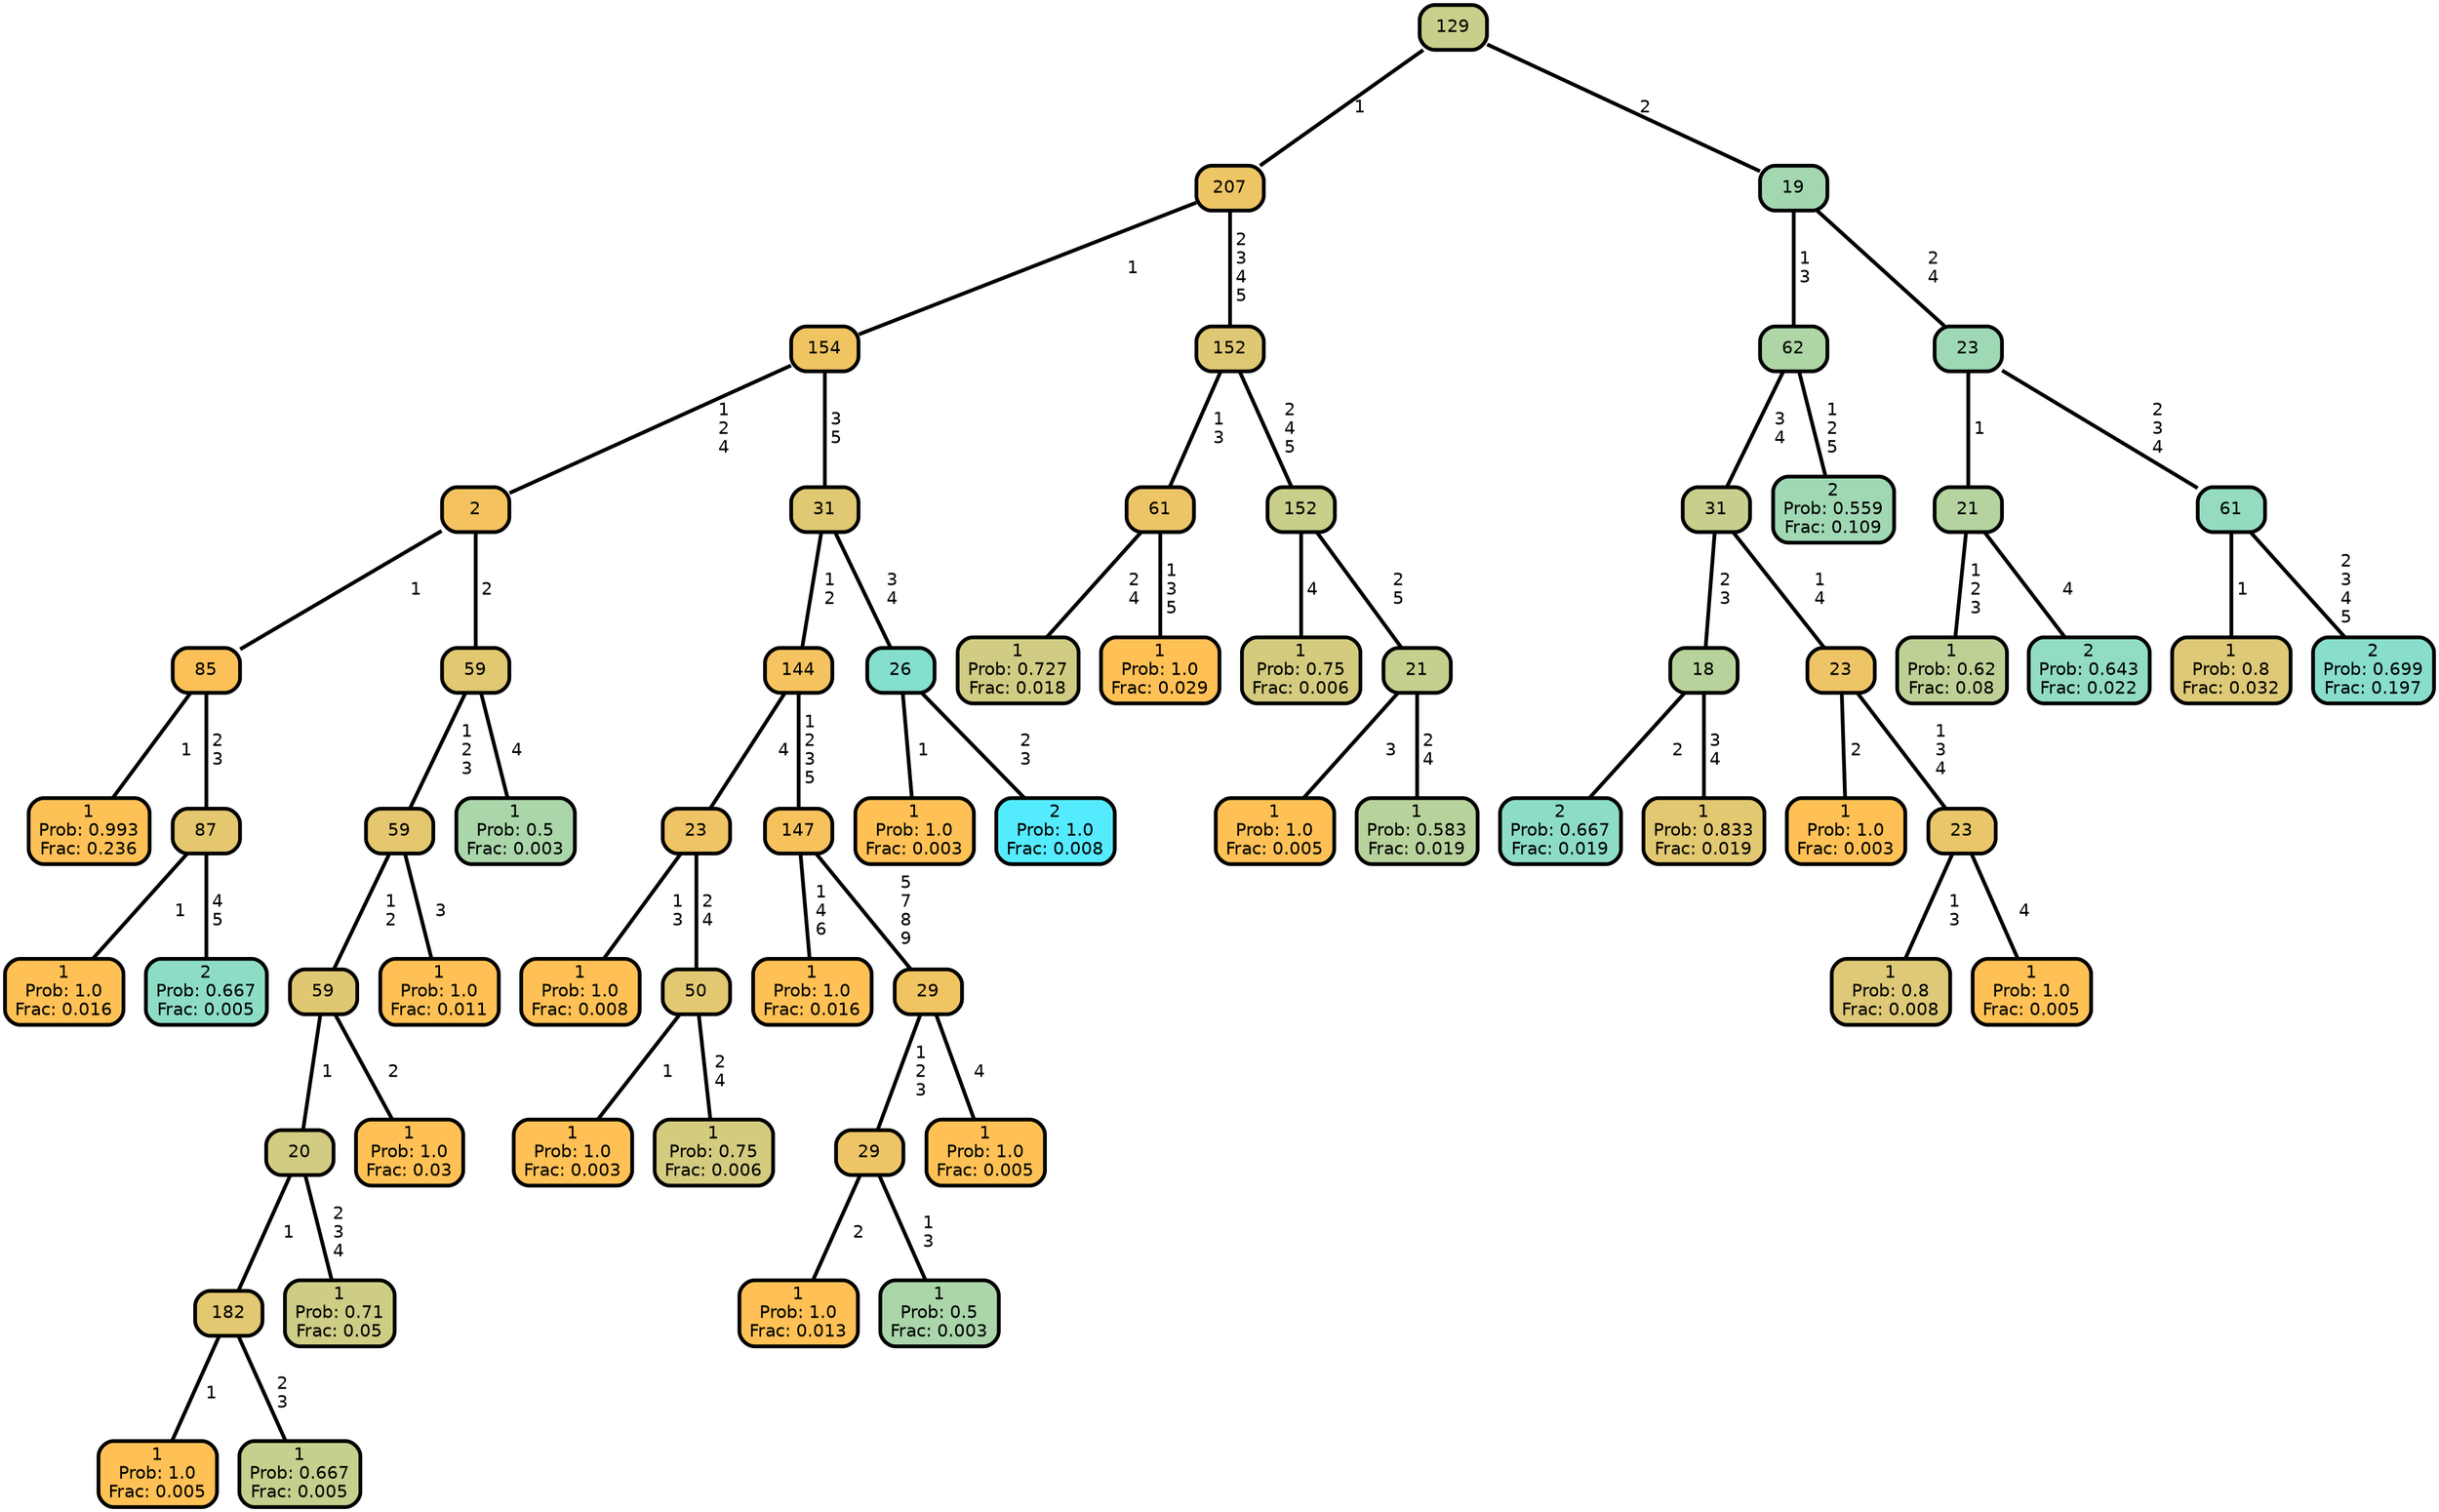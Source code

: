 graph Tree {
node [shape=box, style="filled, rounded",color="black",penwidth="3",fontcolor="black",                 fontname=helvetica] ;
graph [ranksep="0 equally", splines=straight,                 bgcolor=transparent, dpi=200] ;
edge [fontname=helvetica, color=black] ;
0 [label="1
Prob: 0.993
Frac: 0.236", fillcolor="#fdc156"] ;
1 [label="85", fillcolor="#fbc158"] ;
2 [label="1
Prob: 1.0
Frac: 0.016", fillcolor="#ffc155"] ;
3 [label="87", fillcolor="#e4c76f"] ;
4 [label="2
Prob: 0.667
Frac: 0.005", fillcolor="#8dddc6"] ;
5 [label="2", fillcolor="#f4c35f"] ;
6 [label="1
Prob: 1.0
Frac: 0.005", fillcolor="#ffc155"] ;
7 [label="182", fillcolor="#e2c871"] ;
8 [label="1
Prob: 0.667
Frac: 0.005", fillcolor="#c6cf8d"] ;
9 [label="20", fillcolor="#d1cc82"] ;
10 [label="1
Prob: 0.71
Frac: 0.05", fillcolor="#cdcd86"] ;
11 [label="59", fillcolor="#e0c873"] ;
12 [label="1
Prob: 1.0
Frac: 0.03", fillcolor="#ffc155"] ;
13 [label="59", fillcolor="#e4c76f"] ;
14 [label="1
Prob: 1.0
Frac: 0.011", fillcolor="#ffc155"] ;
15 [label="59", fillcolor="#e2c871"] ;
16 [label="1
Prob: 0.5
Frac: 0.003", fillcolor="#aad6aa"] ;
17 [label="154", fillcolor="#f1c462"] ;
18 [label="1
Prob: 1.0
Frac: 0.008", fillcolor="#ffc155"] ;
19 [label="23", fillcolor="#efc464"] ;
20 [label="1
Prob: 1.0
Frac: 0.003", fillcolor="#ffc155"] ;
21 [label="50", fillcolor="#e2c871"] ;
22 [label="1
Prob: 0.75
Frac: 0.006", fillcolor="#d4cb7f"] ;
23 [label="144", fillcolor="#f5c35f"] ;
24 [label="1
Prob: 1.0
Frac: 0.016", fillcolor="#ffc155"] ;
25 [label="147", fillcolor="#f7c25c"] ;
26 [label="1
Prob: 1.0
Frac: 0.013", fillcolor="#ffc155"] ;
27 [label="29", fillcolor="#eec566"] ;
28 [label="1
Prob: 0.5
Frac: 0.003", fillcolor="#aad6aa"] ;
29 [label="29", fillcolor="#f1c462"] ;
30 [label="1
Prob: 1.0
Frac: 0.005", fillcolor="#ffc155"] ;
31 [label="31", fillcolor="#e1c872"] ;
32 [label="1
Prob: 1.0
Frac: 0.003", fillcolor="#ffc155"] ;
33 [label="26", fillcolor="#85dfce"] ;
34 [label="2
Prob: 1.0
Frac: 0.008", fillcolor="#55ebff"] ;
35 [label="207", fillcolor="#eec565"] ;
36 [label="1
Prob: 0.727
Frac: 0.018", fillcolor="#d0cc83"] ;
37 [label="61", fillcolor="#edc566"] ;
38 [label="1
Prob: 1.0
Frac: 0.029", fillcolor="#ffc155"] ;
39 [label="152", fillcolor="#dfc874"] ;
40 [label="1
Prob: 0.75
Frac: 0.006", fillcolor="#d4cb7f"] ;
41 [label="152", fillcolor="#c9ce8a"] ;
42 [label="1
Prob: 1.0
Frac: 0.005", fillcolor="#ffc155"] ;
43 [label="21", fillcolor="#c6cf8d"] ;
44 [label="1
Prob: 0.583
Frac: 0.019", fillcolor="#b8d29b"] ;
45 [label="129", fillcolor="#c9ce8a"] ;
46 [label="2
Prob: 0.667
Frac: 0.019", fillcolor="#8dddc6"] ;
47 [label="18", fillcolor="#b8d29b"] ;
48 [label="1
Prob: 0.833
Frac: 0.019", fillcolor="#e2c871"] ;
49 [label="31", fillcolor="#c8ce8c"] ;
50 [label="1
Prob: 1.0
Frac: 0.003", fillcolor="#ffc155"] ;
51 [label="23", fillcolor="#eec566"] ;
52 [label="1
Prob: 0.8
Frac: 0.008", fillcolor="#ddc977"] ;
53 [label="23", fillcolor="#e9c66a"] ;
54 [label="1
Prob: 1.0
Frac: 0.005", fillcolor="#ffc155"] ;
55 [label="62", fillcolor="#add5a6"] ;
56 [label="2
Prob: 0.559
Frac: 0.109", fillcolor="#a0d8b4"] ;
57 [label="19", fillcolor="#a3d7b0"] ;
58 [label="1
Prob: 0.62
Frac: 0.08", fillcolor="#bed095"] ;
59 [label="21", fillcolor="#b4d39f"] ;
60 [label="2
Prob: 0.643
Frac: 0.022", fillcolor="#91dcc2"] ;
61 [label="23", fillcolor="#9ed8b5"] ;
62 [label="1
Prob: 0.8
Frac: 0.032", fillcolor="#ddc977"] ;
63 [label="61", fillcolor="#94dbbf"] ;
64 [label="2
Prob: 0.699
Frac: 0.197", fillcolor="#88decb"] ;
1 -- 0 [label=" 1",penwidth=3] ;
1 -- 3 [label=" 2\n 3",penwidth=3] ;
3 -- 2 [label=" 1",penwidth=3] ;
3 -- 4 [label=" 4\n 5",penwidth=3] ;
5 -- 1 [label=" 1",penwidth=3] ;
5 -- 15 [label=" 2",penwidth=3] ;
7 -- 6 [label=" 1",penwidth=3] ;
7 -- 8 [label=" 2\n 3",penwidth=3] ;
9 -- 7 [label=" 1",penwidth=3] ;
9 -- 10 [label=" 2\n 3\n 4",penwidth=3] ;
11 -- 9 [label=" 1",penwidth=3] ;
11 -- 12 [label=" 2",penwidth=3] ;
13 -- 11 [label=" 1\n 2",penwidth=3] ;
13 -- 14 [label=" 3",penwidth=3] ;
15 -- 13 [label=" 1\n 2\n 3",penwidth=3] ;
15 -- 16 [label=" 4",penwidth=3] ;
17 -- 5 [label=" 1\n 2\n 4",penwidth=3] ;
17 -- 31 [label=" 3\n 5",penwidth=3] ;
19 -- 18 [label=" 1\n 3",penwidth=3] ;
19 -- 21 [label=" 2\n 4",penwidth=3] ;
21 -- 20 [label=" 1",penwidth=3] ;
21 -- 22 [label=" 2\n 4",penwidth=3] ;
23 -- 19 [label=" 4",penwidth=3] ;
23 -- 25 [label=" 1\n 2\n 3\n 5",penwidth=3] ;
25 -- 24 [label=" 1\n 4\n 6",penwidth=3] ;
25 -- 29 [label=" 5\n 7\n 8\n 9",penwidth=3] ;
27 -- 26 [label=" 2",penwidth=3] ;
27 -- 28 [label=" 1\n 3",penwidth=3] ;
29 -- 27 [label=" 1\n 2\n 3",penwidth=3] ;
29 -- 30 [label=" 4",penwidth=3] ;
31 -- 23 [label=" 1\n 2",penwidth=3] ;
31 -- 33 [label=" 3\n 4",penwidth=3] ;
33 -- 32 [label=" 1",penwidth=3] ;
33 -- 34 [label=" 2\n 3",penwidth=3] ;
35 -- 17 [label=" 1",penwidth=3] ;
35 -- 39 [label=" 2\n 3\n 4\n 5",penwidth=3] ;
37 -- 36 [label=" 2\n 4",penwidth=3] ;
37 -- 38 [label=" 1\n 3\n 5",penwidth=3] ;
39 -- 37 [label=" 1\n 3",penwidth=3] ;
39 -- 41 [label=" 2\n 4\n 5",penwidth=3] ;
41 -- 40 [label=" 4",penwidth=3] ;
41 -- 43 [label=" 2\n 5",penwidth=3] ;
43 -- 42 [label=" 3",penwidth=3] ;
43 -- 44 [label=" 2\n 4",penwidth=3] ;
45 -- 35 [label=" 1",penwidth=3] ;
45 -- 57 [label=" 2",penwidth=3] ;
47 -- 46 [label=" 2",penwidth=3] ;
47 -- 48 [label=" 3\n 4",penwidth=3] ;
49 -- 47 [label=" 2\n 3",penwidth=3] ;
49 -- 51 [label=" 1\n 4",penwidth=3] ;
51 -- 50 [label=" 2",penwidth=3] ;
51 -- 53 [label=" 1\n 3\n 4",penwidth=3] ;
53 -- 52 [label=" 1\n 3",penwidth=3] ;
53 -- 54 [label=" 4",penwidth=3] ;
55 -- 49 [label=" 3\n 4",penwidth=3] ;
55 -- 56 [label=" 1\n 2\n 5",penwidth=3] ;
57 -- 55 [label=" 1\n 3",penwidth=3] ;
57 -- 61 [label=" 2\n 4",penwidth=3] ;
59 -- 58 [label=" 1\n 2\n 3",penwidth=3] ;
59 -- 60 [label=" 4",penwidth=3] ;
61 -- 59 [label=" 1",penwidth=3] ;
61 -- 63 [label=" 2\n 3\n 4",penwidth=3] ;
63 -- 62 [label=" 1",penwidth=3] ;
63 -- 64 [label=" 2\n 3\n 4\n 5",penwidth=3] ;
{rank = same;}}